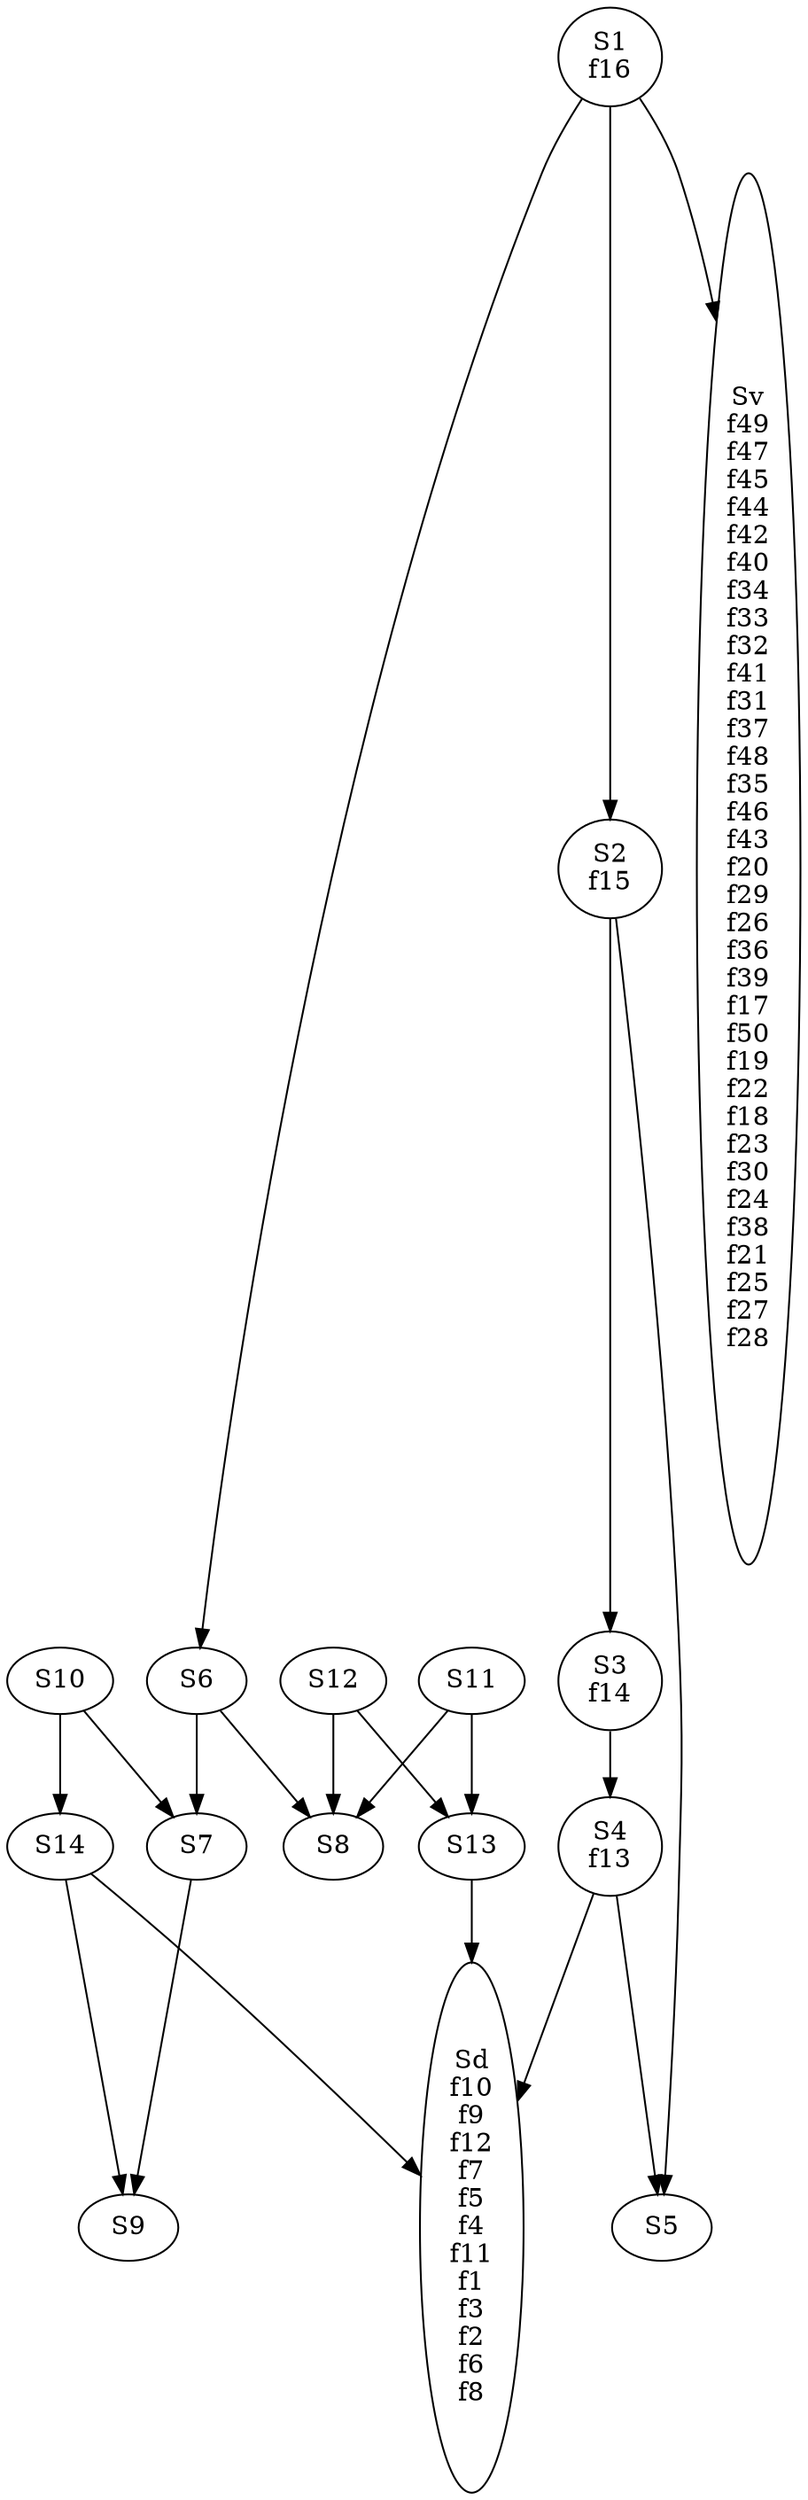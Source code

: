 digraph Fourmiliere {
  S14 [label="S14"];
  S14 -> S9;
  S14 -> Sd;
  Sd [label="Sd\nf10\nf9\nf12\nf7\nf5\nf4\nf11\nf1\nf3\nf2\nf6\nf8"];
  S13 [label="S13"];
  S13 -> Sd;
  S6 [label="S6"];
  S6 -> S7;
  S6 -> S8;
  S2 [label="S2\nf15"];
  S2 -> S3;
  S2 -> S5;
  S1 [label="S1\nf16"];
  S1 -> S2;
  S1 -> Sv;
  S1 -> S6;
  S7 [label="S7"];
  S7 -> S9;
  S3 [label="S3\nf14"];
  S3 -> S4;
  S4 [label="S4\nf13"];
  S4 -> Sd;
  S4 -> S5;
  S5 [label="S5"];
  Sv [label="Sv\nf49\nf47\nf45\nf44\nf42\nf40\nf34\nf33\nf32\nf41\nf31\nf37\nf48\nf35\nf46\nf43\nf20\nf29\nf26\nf36\nf39\nf17\nf50\nf19\nf22\nf18\nf23\nf30\nf24\nf38\nf21\nf25\nf27\nf28"];
  S12 [label="S12"];
  S12 -> S8;
  S12 -> S13;
  S9 [label="S9"];
  S8 [label="S8"];
  S10 [label="S10"];
  S10 -> S7;
  S10 -> S14;
  S11 [label="S11"];
  S11 -> S8;
  S11 -> S13;
}
